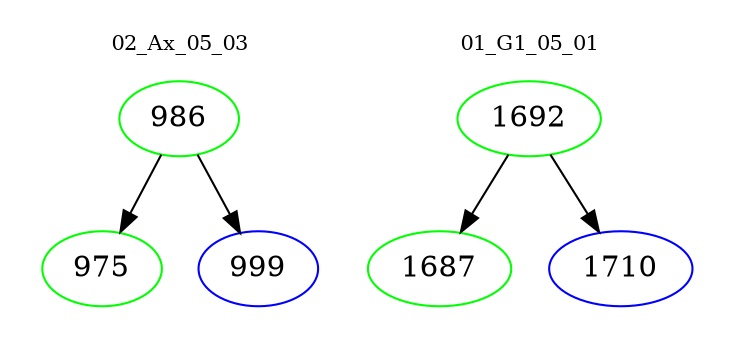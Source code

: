 digraph{
subgraph cluster_0 {
color = white
label = "02_Ax_05_03";
fontsize=10;
T0_986 [label="986", color="green"]
T0_986 -> T0_975 [color="black"]
T0_975 [label="975", color="green"]
T0_986 -> T0_999 [color="black"]
T0_999 [label="999", color="blue"]
}
subgraph cluster_1 {
color = white
label = "01_G1_05_01";
fontsize=10;
T1_1692 [label="1692", color="green"]
T1_1692 -> T1_1687 [color="black"]
T1_1687 [label="1687", color="green"]
T1_1692 -> T1_1710 [color="black"]
T1_1710 [label="1710", color="blue"]
}
}
